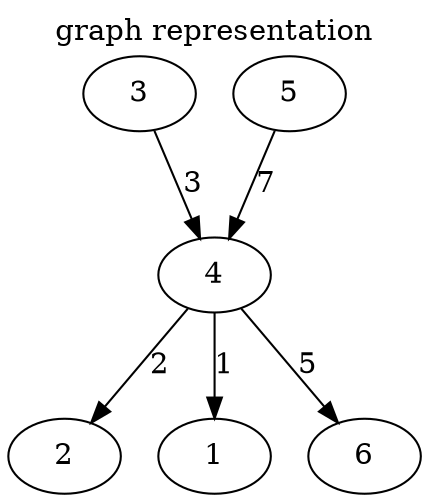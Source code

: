 digraph {label="graph representation"
labelloc = t;sep="0.8";4 -> 2[label="2"];3 -> 4[label="3"];4 -> 1[label="1"];4 -> 6[label="5"];5 -> 4[label="7"];}